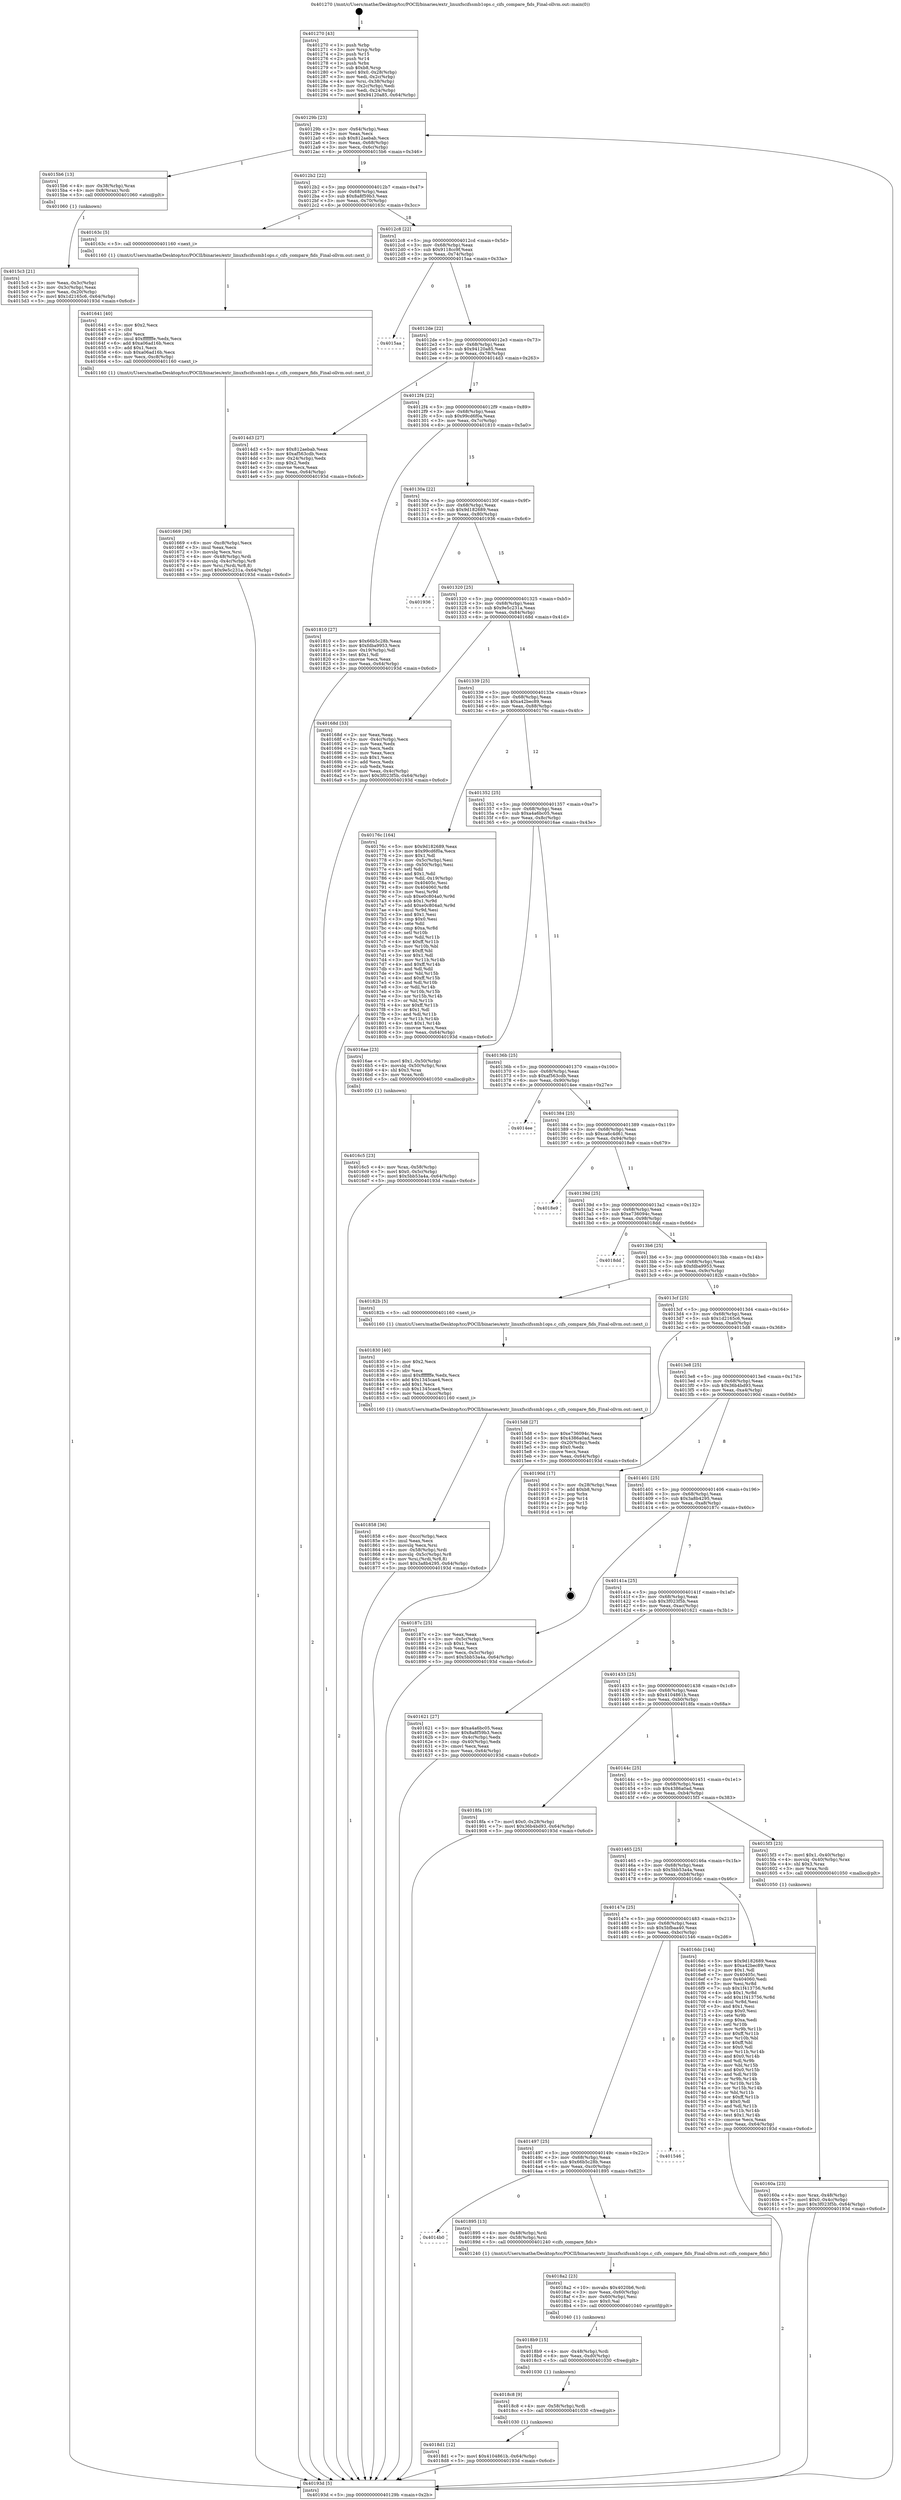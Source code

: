 digraph "0x401270" {
  label = "0x401270 (/mnt/c/Users/mathe/Desktop/tcc/POCII/binaries/extr_linuxfscifssmb1ops.c_cifs_compare_fids_Final-ollvm.out::main(0))"
  labelloc = "t"
  node[shape=record]

  Entry [label="",width=0.3,height=0.3,shape=circle,fillcolor=black,style=filled]
  "0x40129b" [label="{
     0x40129b [23]\l
     | [instrs]\l
     &nbsp;&nbsp;0x40129b \<+3\>: mov -0x64(%rbp),%eax\l
     &nbsp;&nbsp;0x40129e \<+2\>: mov %eax,%ecx\l
     &nbsp;&nbsp;0x4012a0 \<+6\>: sub $0x812aebab,%ecx\l
     &nbsp;&nbsp;0x4012a6 \<+3\>: mov %eax,-0x68(%rbp)\l
     &nbsp;&nbsp;0x4012a9 \<+3\>: mov %ecx,-0x6c(%rbp)\l
     &nbsp;&nbsp;0x4012ac \<+6\>: je 00000000004015b6 \<main+0x346\>\l
  }"]
  "0x4015b6" [label="{
     0x4015b6 [13]\l
     | [instrs]\l
     &nbsp;&nbsp;0x4015b6 \<+4\>: mov -0x38(%rbp),%rax\l
     &nbsp;&nbsp;0x4015ba \<+4\>: mov 0x8(%rax),%rdi\l
     &nbsp;&nbsp;0x4015be \<+5\>: call 0000000000401060 \<atoi@plt\>\l
     | [calls]\l
     &nbsp;&nbsp;0x401060 \{1\} (unknown)\l
  }"]
  "0x4012b2" [label="{
     0x4012b2 [22]\l
     | [instrs]\l
     &nbsp;&nbsp;0x4012b2 \<+5\>: jmp 00000000004012b7 \<main+0x47\>\l
     &nbsp;&nbsp;0x4012b7 \<+3\>: mov -0x68(%rbp),%eax\l
     &nbsp;&nbsp;0x4012ba \<+5\>: sub $0x8a8f59b3,%eax\l
     &nbsp;&nbsp;0x4012bf \<+3\>: mov %eax,-0x70(%rbp)\l
     &nbsp;&nbsp;0x4012c2 \<+6\>: je 000000000040163c \<main+0x3cc\>\l
  }"]
  Exit [label="",width=0.3,height=0.3,shape=circle,fillcolor=black,style=filled,peripheries=2]
  "0x40163c" [label="{
     0x40163c [5]\l
     | [instrs]\l
     &nbsp;&nbsp;0x40163c \<+5\>: call 0000000000401160 \<next_i\>\l
     | [calls]\l
     &nbsp;&nbsp;0x401160 \{1\} (/mnt/c/Users/mathe/Desktop/tcc/POCII/binaries/extr_linuxfscifssmb1ops.c_cifs_compare_fids_Final-ollvm.out::next_i)\l
  }"]
  "0x4012c8" [label="{
     0x4012c8 [22]\l
     | [instrs]\l
     &nbsp;&nbsp;0x4012c8 \<+5\>: jmp 00000000004012cd \<main+0x5d\>\l
     &nbsp;&nbsp;0x4012cd \<+3\>: mov -0x68(%rbp),%eax\l
     &nbsp;&nbsp;0x4012d0 \<+5\>: sub $0x9118cc9f,%eax\l
     &nbsp;&nbsp;0x4012d5 \<+3\>: mov %eax,-0x74(%rbp)\l
     &nbsp;&nbsp;0x4012d8 \<+6\>: je 00000000004015aa \<main+0x33a\>\l
  }"]
  "0x4018d1" [label="{
     0x4018d1 [12]\l
     | [instrs]\l
     &nbsp;&nbsp;0x4018d1 \<+7\>: movl $0x4104861b,-0x64(%rbp)\l
     &nbsp;&nbsp;0x4018d8 \<+5\>: jmp 000000000040193d \<main+0x6cd\>\l
  }"]
  "0x4015aa" [label="{
     0x4015aa\l
  }", style=dashed]
  "0x4012de" [label="{
     0x4012de [22]\l
     | [instrs]\l
     &nbsp;&nbsp;0x4012de \<+5\>: jmp 00000000004012e3 \<main+0x73\>\l
     &nbsp;&nbsp;0x4012e3 \<+3\>: mov -0x68(%rbp),%eax\l
     &nbsp;&nbsp;0x4012e6 \<+5\>: sub $0x94120a85,%eax\l
     &nbsp;&nbsp;0x4012eb \<+3\>: mov %eax,-0x78(%rbp)\l
     &nbsp;&nbsp;0x4012ee \<+6\>: je 00000000004014d3 \<main+0x263\>\l
  }"]
  "0x4018c8" [label="{
     0x4018c8 [9]\l
     | [instrs]\l
     &nbsp;&nbsp;0x4018c8 \<+4\>: mov -0x58(%rbp),%rdi\l
     &nbsp;&nbsp;0x4018cc \<+5\>: call 0000000000401030 \<free@plt\>\l
     | [calls]\l
     &nbsp;&nbsp;0x401030 \{1\} (unknown)\l
  }"]
  "0x4014d3" [label="{
     0x4014d3 [27]\l
     | [instrs]\l
     &nbsp;&nbsp;0x4014d3 \<+5\>: mov $0x812aebab,%eax\l
     &nbsp;&nbsp;0x4014d8 \<+5\>: mov $0xaf563cdb,%ecx\l
     &nbsp;&nbsp;0x4014dd \<+3\>: mov -0x24(%rbp),%edx\l
     &nbsp;&nbsp;0x4014e0 \<+3\>: cmp $0x2,%edx\l
     &nbsp;&nbsp;0x4014e3 \<+3\>: cmovne %ecx,%eax\l
     &nbsp;&nbsp;0x4014e6 \<+3\>: mov %eax,-0x64(%rbp)\l
     &nbsp;&nbsp;0x4014e9 \<+5\>: jmp 000000000040193d \<main+0x6cd\>\l
  }"]
  "0x4012f4" [label="{
     0x4012f4 [22]\l
     | [instrs]\l
     &nbsp;&nbsp;0x4012f4 \<+5\>: jmp 00000000004012f9 \<main+0x89\>\l
     &nbsp;&nbsp;0x4012f9 \<+3\>: mov -0x68(%rbp),%eax\l
     &nbsp;&nbsp;0x4012fc \<+5\>: sub $0x99cd6f0a,%eax\l
     &nbsp;&nbsp;0x401301 \<+3\>: mov %eax,-0x7c(%rbp)\l
     &nbsp;&nbsp;0x401304 \<+6\>: je 0000000000401810 \<main+0x5a0\>\l
  }"]
  "0x40193d" [label="{
     0x40193d [5]\l
     | [instrs]\l
     &nbsp;&nbsp;0x40193d \<+5\>: jmp 000000000040129b \<main+0x2b\>\l
  }"]
  "0x401270" [label="{
     0x401270 [43]\l
     | [instrs]\l
     &nbsp;&nbsp;0x401270 \<+1\>: push %rbp\l
     &nbsp;&nbsp;0x401271 \<+3\>: mov %rsp,%rbp\l
     &nbsp;&nbsp;0x401274 \<+2\>: push %r15\l
     &nbsp;&nbsp;0x401276 \<+2\>: push %r14\l
     &nbsp;&nbsp;0x401278 \<+1\>: push %rbx\l
     &nbsp;&nbsp;0x401279 \<+7\>: sub $0xb8,%rsp\l
     &nbsp;&nbsp;0x401280 \<+7\>: movl $0x0,-0x28(%rbp)\l
     &nbsp;&nbsp;0x401287 \<+3\>: mov %edi,-0x2c(%rbp)\l
     &nbsp;&nbsp;0x40128a \<+4\>: mov %rsi,-0x38(%rbp)\l
     &nbsp;&nbsp;0x40128e \<+3\>: mov -0x2c(%rbp),%edi\l
     &nbsp;&nbsp;0x401291 \<+3\>: mov %edi,-0x24(%rbp)\l
     &nbsp;&nbsp;0x401294 \<+7\>: movl $0x94120a85,-0x64(%rbp)\l
  }"]
  "0x4015c3" [label="{
     0x4015c3 [21]\l
     | [instrs]\l
     &nbsp;&nbsp;0x4015c3 \<+3\>: mov %eax,-0x3c(%rbp)\l
     &nbsp;&nbsp;0x4015c6 \<+3\>: mov -0x3c(%rbp),%eax\l
     &nbsp;&nbsp;0x4015c9 \<+3\>: mov %eax,-0x20(%rbp)\l
     &nbsp;&nbsp;0x4015cc \<+7\>: movl $0x1d2165c6,-0x64(%rbp)\l
     &nbsp;&nbsp;0x4015d3 \<+5\>: jmp 000000000040193d \<main+0x6cd\>\l
  }"]
  "0x4018b9" [label="{
     0x4018b9 [15]\l
     | [instrs]\l
     &nbsp;&nbsp;0x4018b9 \<+4\>: mov -0x48(%rbp),%rdi\l
     &nbsp;&nbsp;0x4018bd \<+6\>: mov %eax,-0xd0(%rbp)\l
     &nbsp;&nbsp;0x4018c3 \<+5\>: call 0000000000401030 \<free@plt\>\l
     | [calls]\l
     &nbsp;&nbsp;0x401030 \{1\} (unknown)\l
  }"]
  "0x401810" [label="{
     0x401810 [27]\l
     | [instrs]\l
     &nbsp;&nbsp;0x401810 \<+5\>: mov $0x66b5c28b,%eax\l
     &nbsp;&nbsp;0x401815 \<+5\>: mov $0xfdba9953,%ecx\l
     &nbsp;&nbsp;0x40181a \<+3\>: mov -0x19(%rbp),%dl\l
     &nbsp;&nbsp;0x40181d \<+3\>: test $0x1,%dl\l
     &nbsp;&nbsp;0x401820 \<+3\>: cmovne %ecx,%eax\l
     &nbsp;&nbsp;0x401823 \<+3\>: mov %eax,-0x64(%rbp)\l
     &nbsp;&nbsp;0x401826 \<+5\>: jmp 000000000040193d \<main+0x6cd\>\l
  }"]
  "0x40130a" [label="{
     0x40130a [22]\l
     | [instrs]\l
     &nbsp;&nbsp;0x40130a \<+5\>: jmp 000000000040130f \<main+0x9f\>\l
     &nbsp;&nbsp;0x40130f \<+3\>: mov -0x68(%rbp),%eax\l
     &nbsp;&nbsp;0x401312 \<+5\>: sub $0x9d182689,%eax\l
     &nbsp;&nbsp;0x401317 \<+3\>: mov %eax,-0x80(%rbp)\l
     &nbsp;&nbsp;0x40131a \<+6\>: je 0000000000401936 \<main+0x6c6\>\l
  }"]
  "0x4018a2" [label="{
     0x4018a2 [23]\l
     | [instrs]\l
     &nbsp;&nbsp;0x4018a2 \<+10\>: movabs $0x4020b6,%rdi\l
     &nbsp;&nbsp;0x4018ac \<+3\>: mov %eax,-0x60(%rbp)\l
     &nbsp;&nbsp;0x4018af \<+3\>: mov -0x60(%rbp),%esi\l
     &nbsp;&nbsp;0x4018b2 \<+2\>: mov $0x0,%al\l
     &nbsp;&nbsp;0x4018b4 \<+5\>: call 0000000000401040 \<printf@plt\>\l
     | [calls]\l
     &nbsp;&nbsp;0x401040 \{1\} (unknown)\l
  }"]
  "0x401936" [label="{
     0x401936\l
  }", style=dashed]
  "0x401320" [label="{
     0x401320 [25]\l
     | [instrs]\l
     &nbsp;&nbsp;0x401320 \<+5\>: jmp 0000000000401325 \<main+0xb5\>\l
     &nbsp;&nbsp;0x401325 \<+3\>: mov -0x68(%rbp),%eax\l
     &nbsp;&nbsp;0x401328 \<+5\>: sub $0x9e5c231a,%eax\l
     &nbsp;&nbsp;0x40132d \<+6\>: mov %eax,-0x84(%rbp)\l
     &nbsp;&nbsp;0x401333 \<+6\>: je 000000000040168d \<main+0x41d\>\l
  }"]
  "0x4014b0" [label="{
     0x4014b0\l
  }", style=dashed]
  "0x40168d" [label="{
     0x40168d [33]\l
     | [instrs]\l
     &nbsp;&nbsp;0x40168d \<+2\>: xor %eax,%eax\l
     &nbsp;&nbsp;0x40168f \<+3\>: mov -0x4c(%rbp),%ecx\l
     &nbsp;&nbsp;0x401692 \<+2\>: mov %eax,%edx\l
     &nbsp;&nbsp;0x401694 \<+2\>: sub %ecx,%edx\l
     &nbsp;&nbsp;0x401696 \<+2\>: mov %eax,%ecx\l
     &nbsp;&nbsp;0x401698 \<+3\>: sub $0x1,%ecx\l
     &nbsp;&nbsp;0x40169b \<+2\>: add %ecx,%edx\l
     &nbsp;&nbsp;0x40169d \<+2\>: sub %edx,%eax\l
     &nbsp;&nbsp;0x40169f \<+3\>: mov %eax,-0x4c(%rbp)\l
     &nbsp;&nbsp;0x4016a2 \<+7\>: movl $0x3f023f5b,-0x64(%rbp)\l
     &nbsp;&nbsp;0x4016a9 \<+5\>: jmp 000000000040193d \<main+0x6cd\>\l
  }"]
  "0x401339" [label="{
     0x401339 [25]\l
     | [instrs]\l
     &nbsp;&nbsp;0x401339 \<+5\>: jmp 000000000040133e \<main+0xce\>\l
     &nbsp;&nbsp;0x40133e \<+3\>: mov -0x68(%rbp),%eax\l
     &nbsp;&nbsp;0x401341 \<+5\>: sub $0xa42bec89,%eax\l
     &nbsp;&nbsp;0x401346 \<+6\>: mov %eax,-0x88(%rbp)\l
     &nbsp;&nbsp;0x40134c \<+6\>: je 000000000040176c \<main+0x4fc\>\l
  }"]
  "0x401895" [label="{
     0x401895 [13]\l
     | [instrs]\l
     &nbsp;&nbsp;0x401895 \<+4\>: mov -0x48(%rbp),%rdi\l
     &nbsp;&nbsp;0x401899 \<+4\>: mov -0x58(%rbp),%rsi\l
     &nbsp;&nbsp;0x40189d \<+5\>: call 0000000000401240 \<cifs_compare_fids\>\l
     | [calls]\l
     &nbsp;&nbsp;0x401240 \{1\} (/mnt/c/Users/mathe/Desktop/tcc/POCII/binaries/extr_linuxfscifssmb1ops.c_cifs_compare_fids_Final-ollvm.out::cifs_compare_fids)\l
  }"]
  "0x40176c" [label="{
     0x40176c [164]\l
     | [instrs]\l
     &nbsp;&nbsp;0x40176c \<+5\>: mov $0x9d182689,%eax\l
     &nbsp;&nbsp;0x401771 \<+5\>: mov $0x99cd6f0a,%ecx\l
     &nbsp;&nbsp;0x401776 \<+2\>: mov $0x1,%dl\l
     &nbsp;&nbsp;0x401778 \<+3\>: mov -0x5c(%rbp),%esi\l
     &nbsp;&nbsp;0x40177b \<+3\>: cmp -0x50(%rbp),%esi\l
     &nbsp;&nbsp;0x40177e \<+4\>: setl %dil\l
     &nbsp;&nbsp;0x401782 \<+4\>: and $0x1,%dil\l
     &nbsp;&nbsp;0x401786 \<+4\>: mov %dil,-0x19(%rbp)\l
     &nbsp;&nbsp;0x40178a \<+7\>: mov 0x40405c,%esi\l
     &nbsp;&nbsp;0x401791 \<+8\>: mov 0x404060,%r8d\l
     &nbsp;&nbsp;0x401799 \<+3\>: mov %esi,%r9d\l
     &nbsp;&nbsp;0x40179c \<+7\>: sub $0xe0c804a0,%r9d\l
     &nbsp;&nbsp;0x4017a3 \<+4\>: sub $0x1,%r9d\l
     &nbsp;&nbsp;0x4017a7 \<+7\>: add $0xe0c804a0,%r9d\l
     &nbsp;&nbsp;0x4017ae \<+4\>: imul %r9d,%esi\l
     &nbsp;&nbsp;0x4017b2 \<+3\>: and $0x1,%esi\l
     &nbsp;&nbsp;0x4017b5 \<+3\>: cmp $0x0,%esi\l
     &nbsp;&nbsp;0x4017b8 \<+4\>: sete %dil\l
     &nbsp;&nbsp;0x4017bc \<+4\>: cmp $0xa,%r8d\l
     &nbsp;&nbsp;0x4017c0 \<+4\>: setl %r10b\l
     &nbsp;&nbsp;0x4017c4 \<+3\>: mov %dil,%r11b\l
     &nbsp;&nbsp;0x4017c7 \<+4\>: xor $0xff,%r11b\l
     &nbsp;&nbsp;0x4017cb \<+3\>: mov %r10b,%bl\l
     &nbsp;&nbsp;0x4017ce \<+3\>: xor $0xff,%bl\l
     &nbsp;&nbsp;0x4017d1 \<+3\>: xor $0x1,%dl\l
     &nbsp;&nbsp;0x4017d4 \<+3\>: mov %r11b,%r14b\l
     &nbsp;&nbsp;0x4017d7 \<+4\>: and $0xff,%r14b\l
     &nbsp;&nbsp;0x4017db \<+3\>: and %dl,%dil\l
     &nbsp;&nbsp;0x4017de \<+3\>: mov %bl,%r15b\l
     &nbsp;&nbsp;0x4017e1 \<+4\>: and $0xff,%r15b\l
     &nbsp;&nbsp;0x4017e5 \<+3\>: and %dl,%r10b\l
     &nbsp;&nbsp;0x4017e8 \<+3\>: or %dil,%r14b\l
     &nbsp;&nbsp;0x4017eb \<+3\>: or %r10b,%r15b\l
     &nbsp;&nbsp;0x4017ee \<+3\>: xor %r15b,%r14b\l
     &nbsp;&nbsp;0x4017f1 \<+3\>: or %bl,%r11b\l
     &nbsp;&nbsp;0x4017f4 \<+4\>: xor $0xff,%r11b\l
     &nbsp;&nbsp;0x4017f8 \<+3\>: or $0x1,%dl\l
     &nbsp;&nbsp;0x4017fb \<+3\>: and %dl,%r11b\l
     &nbsp;&nbsp;0x4017fe \<+3\>: or %r11b,%r14b\l
     &nbsp;&nbsp;0x401801 \<+4\>: test $0x1,%r14b\l
     &nbsp;&nbsp;0x401805 \<+3\>: cmovne %ecx,%eax\l
     &nbsp;&nbsp;0x401808 \<+3\>: mov %eax,-0x64(%rbp)\l
     &nbsp;&nbsp;0x40180b \<+5\>: jmp 000000000040193d \<main+0x6cd\>\l
  }"]
  "0x401352" [label="{
     0x401352 [25]\l
     | [instrs]\l
     &nbsp;&nbsp;0x401352 \<+5\>: jmp 0000000000401357 \<main+0xe7\>\l
     &nbsp;&nbsp;0x401357 \<+3\>: mov -0x68(%rbp),%eax\l
     &nbsp;&nbsp;0x40135a \<+5\>: sub $0xa4a6bc05,%eax\l
     &nbsp;&nbsp;0x40135f \<+6\>: mov %eax,-0x8c(%rbp)\l
     &nbsp;&nbsp;0x401365 \<+6\>: je 00000000004016ae \<main+0x43e\>\l
  }"]
  "0x401497" [label="{
     0x401497 [25]\l
     | [instrs]\l
     &nbsp;&nbsp;0x401497 \<+5\>: jmp 000000000040149c \<main+0x22c\>\l
     &nbsp;&nbsp;0x40149c \<+3\>: mov -0x68(%rbp),%eax\l
     &nbsp;&nbsp;0x40149f \<+5\>: sub $0x66b5c28b,%eax\l
     &nbsp;&nbsp;0x4014a4 \<+6\>: mov %eax,-0xc0(%rbp)\l
     &nbsp;&nbsp;0x4014aa \<+6\>: je 0000000000401895 \<main+0x625\>\l
  }"]
  "0x4016ae" [label="{
     0x4016ae [23]\l
     | [instrs]\l
     &nbsp;&nbsp;0x4016ae \<+7\>: movl $0x1,-0x50(%rbp)\l
     &nbsp;&nbsp;0x4016b5 \<+4\>: movslq -0x50(%rbp),%rax\l
     &nbsp;&nbsp;0x4016b9 \<+4\>: shl $0x3,%rax\l
     &nbsp;&nbsp;0x4016bd \<+3\>: mov %rax,%rdi\l
     &nbsp;&nbsp;0x4016c0 \<+5\>: call 0000000000401050 \<malloc@plt\>\l
     | [calls]\l
     &nbsp;&nbsp;0x401050 \{1\} (unknown)\l
  }"]
  "0x40136b" [label="{
     0x40136b [25]\l
     | [instrs]\l
     &nbsp;&nbsp;0x40136b \<+5\>: jmp 0000000000401370 \<main+0x100\>\l
     &nbsp;&nbsp;0x401370 \<+3\>: mov -0x68(%rbp),%eax\l
     &nbsp;&nbsp;0x401373 \<+5\>: sub $0xaf563cdb,%eax\l
     &nbsp;&nbsp;0x401378 \<+6\>: mov %eax,-0x90(%rbp)\l
     &nbsp;&nbsp;0x40137e \<+6\>: je 00000000004014ee \<main+0x27e\>\l
  }"]
  "0x401546" [label="{
     0x401546\l
  }", style=dashed]
  "0x4014ee" [label="{
     0x4014ee\l
  }", style=dashed]
  "0x401384" [label="{
     0x401384 [25]\l
     | [instrs]\l
     &nbsp;&nbsp;0x401384 \<+5\>: jmp 0000000000401389 \<main+0x119\>\l
     &nbsp;&nbsp;0x401389 \<+3\>: mov -0x68(%rbp),%eax\l
     &nbsp;&nbsp;0x40138c \<+5\>: sub $0xca6c4d61,%eax\l
     &nbsp;&nbsp;0x401391 \<+6\>: mov %eax,-0x94(%rbp)\l
     &nbsp;&nbsp;0x401397 \<+6\>: je 00000000004018e9 \<main+0x679\>\l
  }"]
  "0x401858" [label="{
     0x401858 [36]\l
     | [instrs]\l
     &nbsp;&nbsp;0x401858 \<+6\>: mov -0xcc(%rbp),%ecx\l
     &nbsp;&nbsp;0x40185e \<+3\>: imul %eax,%ecx\l
     &nbsp;&nbsp;0x401861 \<+3\>: movslq %ecx,%rsi\l
     &nbsp;&nbsp;0x401864 \<+4\>: mov -0x58(%rbp),%rdi\l
     &nbsp;&nbsp;0x401868 \<+4\>: movslq -0x5c(%rbp),%r8\l
     &nbsp;&nbsp;0x40186c \<+4\>: mov %rsi,(%rdi,%r8,8)\l
     &nbsp;&nbsp;0x401870 \<+7\>: movl $0x3a8b4295,-0x64(%rbp)\l
     &nbsp;&nbsp;0x401877 \<+5\>: jmp 000000000040193d \<main+0x6cd\>\l
  }"]
  "0x4018e9" [label="{
     0x4018e9\l
  }", style=dashed]
  "0x40139d" [label="{
     0x40139d [25]\l
     | [instrs]\l
     &nbsp;&nbsp;0x40139d \<+5\>: jmp 00000000004013a2 \<main+0x132\>\l
     &nbsp;&nbsp;0x4013a2 \<+3\>: mov -0x68(%rbp),%eax\l
     &nbsp;&nbsp;0x4013a5 \<+5\>: sub $0xe736094c,%eax\l
     &nbsp;&nbsp;0x4013aa \<+6\>: mov %eax,-0x98(%rbp)\l
     &nbsp;&nbsp;0x4013b0 \<+6\>: je 00000000004018dd \<main+0x66d\>\l
  }"]
  "0x401830" [label="{
     0x401830 [40]\l
     | [instrs]\l
     &nbsp;&nbsp;0x401830 \<+5\>: mov $0x2,%ecx\l
     &nbsp;&nbsp;0x401835 \<+1\>: cltd\l
     &nbsp;&nbsp;0x401836 \<+2\>: idiv %ecx\l
     &nbsp;&nbsp;0x401838 \<+6\>: imul $0xfffffffe,%edx,%ecx\l
     &nbsp;&nbsp;0x40183e \<+6\>: add $0x1345cae4,%ecx\l
     &nbsp;&nbsp;0x401844 \<+3\>: add $0x1,%ecx\l
     &nbsp;&nbsp;0x401847 \<+6\>: sub $0x1345cae4,%ecx\l
     &nbsp;&nbsp;0x40184d \<+6\>: mov %ecx,-0xcc(%rbp)\l
     &nbsp;&nbsp;0x401853 \<+5\>: call 0000000000401160 \<next_i\>\l
     | [calls]\l
     &nbsp;&nbsp;0x401160 \{1\} (/mnt/c/Users/mathe/Desktop/tcc/POCII/binaries/extr_linuxfscifssmb1ops.c_cifs_compare_fids_Final-ollvm.out::next_i)\l
  }"]
  "0x4018dd" [label="{
     0x4018dd\l
  }", style=dashed]
  "0x4013b6" [label="{
     0x4013b6 [25]\l
     | [instrs]\l
     &nbsp;&nbsp;0x4013b6 \<+5\>: jmp 00000000004013bb \<main+0x14b\>\l
     &nbsp;&nbsp;0x4013bb \<+3\>: mov -0x68(%rbp),%eax\l
     &nbsp;&nbsp;0x4013be \<+5\>: sub $0xfdba9953,%eax\l
     &nbsp;&nbsp;0x4013c3 \<+6\>: mov %eax,-0x9c(%rbp)\l
     &nbsp;&nbsp;0x4013c9 \<+6\>: je 000000000040182b \<main+0x5bb\>\l
  }"]
  "0x40147e" [label="{
     0x40147e [25]\l
     | [instrs]\l
     &nbsp;&nbsp;0x40147e \<+5\>: jmp 0000000000401483 \<main+0x213\>\l
     &nbsp;&nbsp;0x401483 \<+3\>: mov -0x68(%rbp),%eax\l
     &nbsp;&nbsp;0x401486 \<+5\>: sub $0x5bfbaa40,%eax\l
     &nbsp;&nbsp;0x40148b \<+6\>: mov %eax,-0xbc(%rbp)\l
     &nbsp;&nbsp;0x401491 \<+6\>: je 0000000000401546 \<main+0x2d6\>\l
  }"]
  "0x40182b" [label="{
     0x40182b [5]\l
     | [instrs]\l
     &nbsp;&nbsp;0x40182b \<+5\>: call 0000000000401160 \<next_i\>\l
     | [calls]\l
     &nbsp;&nbsp;0x401160 \{1\} (/mnt/c/Users/mathe/Desktop/tcc/POCII/binaries/extr_linuxfscifssmb1ops.c_cifs_compare_fids_Final-ollvm.out::next_i)\l
  }"]
  "0x4013cf" [label="{
     0x4013cf [25]\l
     | [instrs]\l
     &nbsp;&nbsp;0x4013cf \<+5\>: jmp 00000000004013d4 \<main+0x164\>\l
     &nbsp;&nbsp;0x4013d4 \<+3\>: mov -0x68(%rbp),%eax\l
     &nbsp;&nbsp;0x4013d7 \<+5\>: sub $0x1d2165c6,%eax\l
     &nbsp;&nbsp;0x4013dc \<+6\>: mov %eax,-0xa0(%rbp)\l
     &nbsp;&nbsp;0x4013e2 \<+6\>: je 00000000004015d8 \<main+0x368\>\l
  }"]
  "0x4016dc" [label="{
     0x4016dc [144]\l
     | [instrs]\l
     &nbsp;&nbsp;0x4016dc \<+5\>: mov $0x9d182689,%eax\l
     &nbsp;&nbsp;0x4016e1 \<+5\>: mov $0xa42bec89,%ecx\l
     &nbsp;&nbsp;0x4016e6 \<+2\>: mov $0x1,%dl\l
     &nbsp;&nbsp;0x4016e8 \<+7\>: mov 0x40405c,%esi\l
     &nbsp;&nbsp;0x4016ef \<+7\>: mov 0x404060,%edi\l
     &nbsp;&nbsp;0x4016f6 \<+3\>: mov %esi,%r8d\l
     &nbsp;&nbsp;0x4016f9 \<+7\>: sub $0x1f413756,%r8d\l
     &nbsp;&nbsp;0x401700 \<+4\>: sub $0x1,%r8d\l
     &nbsp;&nbsp;0x401704 \<+7\>: add $0x1f413756,%r8d\l
     &nbsp;&nbsp;0x40170b \<+4\>: imul %r8d,%esi\l
     &nbsp;&nbsp;0x40170f \<+3\>: and $0x1,%esi\l
     &nbsp;&nbsp;0x401712 \<+3\>: cmp $0x0,%esi\l
     &nbsp;&nbsp;0x401715 \<+4\>: sete %r9b\l
     &nbsp;&nbsp;0x401719 \<+3\>: cmp $0xa,%edi\l
     &nbsp;&nbsp;0x40171c \<+4\>: setl %r10b\l
     &nbsp;&nbsp;0x401720 \<+3\>: mov %r9b,%r11b\l
     &nbsp;&nbsp;0x401723 \<+4\>: xor $0xff,%r11b\l
     &nbsp;&nbsp;0x401727 \<+3\>: mov %r10b,%bl\l
     &nbsp;&nbsp;0x40172a \<+3\>: xor $0xff,%bl\l
     &nbsp;&nbsp;0x40172d \<+3\>: xor $0x0,%dl\l
     &nbsp;&nbsp;0x401730 \<+3\>: mov %r11b,%r14b\l
     &nbsp;&nbsp;0x401733 \<+4\>: and $0x0,%r14b\l
     &nbsp;&nbsp;0x401737 \<+3\>: and %dl,%r9b\l
     &nbsp;&nbsp;0x40173a \<+3\>: mov %bl,%r15b\l
     &nbsp;&nbsp;0x40173d \<+4\>: and $0x0,%r15b\l
     &nbsp;&nbsp;0x401741 \<+3\>: and %dl,%r10b\l
     &nbsp;&nbsp;0x401744 \<+3\>: or %r9b,%r14b\l
     &nbsp;&nbsp;0x401747 \<+3\>: or %r10b,%r15b\l
     &nbsp;&nbsp;0x40174a \<+3\>: xor %r15b,%r14b\l
     &nbsp;&nbsp;0x40174d \<+3\>: or %bl,%r11b\l
     &nbsp;&nbsp;0x401750 \<+4\>: xor $0xff,%r11b\l
     &nbsp;&nbsp;0x401754 \<+3\>: or $0x0,%dl\l
     &nbsp;&nbsp;0x401757 \<+3\>: and %dl,%r11b\l
     &nbsp;&nbsp;0x40175a \<+3\>: or %r11b,%r14b\l
     &nbsp;&nbsp;0x40175d \<+4\>: test $0x1,%r14b\l
     &nbsp;&nbsp;0x401761 \<+3\>: cmovne %ecx,%eax\l
     &nbsp;&nbsp;0x401764 \<+3\>: mov %eax,-0x64(%rbp)\l
     &nbsp;&nbsp;0x401767 \<+5\>: jmp 000000000040193d \<main+0x6cd\>\l
  }"]
  "0x4015d8" [label="{
     0x4015d8 [27]\l
     | [instrs]\l
     &nbsp;&nbsp;0x4015d8 \<+5\>: mov $0xe736094c,%eax\l
     &nbsp;&nbsp;0x4015dd \<+5\>: mov $0x4386a0ad,%ecx\l
     &nbsp;&nbsp;0x4015e2 \<+3\>: mov -0x20(%rbp),%edx\l
     &nbsp;&nbsp;0x4015e5 \<+3\>: cmp $0x0,%edx\l
     &nbsp;&nbsp;0x4015e8 \<+3\>: cmove %ecx,%eax\l
     &nbsp;&nbsp;0x4015eb \<+3\>: mov %eax,-0x64(%rbp)\l
     &nbsp;&nbsp;0x4015ee \<+5\>: jmp 000000000040193d \<main+0x6cd\>\l
  }"]
  "0x4013e8" [label="{
     0x4013e8 [25]\l
     | [instrs]\l
     &nbsp;&nbsp;0x4013e8 \<+5\>: jmp 00000000004013ed \<main+0x17d\>\l
     &nbsp;&nbsp;0x4013ed \<+3\>: mov -0x68(%rbp),%eax\l
     &nbsp;&nbsp;0x4013f0 \<+5\>: sub $0x36b4bd93,%eax\l
     &nbsp;&nbsp;0x4013f5 \<+6\>: mov %eax,-0xa4(%rbp)\l
     &nbsp;&nbsp;0x4013fb \<+6\>: je 000000000040190d \<main+0x69d\>\l
  }"]
  "0x4016c5" [label="{
     0x4016c5 [23]\l
     | [instrs]\l
     &nbsp;&nbsp;0x4016c5 \<+4\>: mov %rax,-0x58(%rbp)\l
     &nbsp;&nbsp;0x4016c9 \<+7\>: movl $0x0,-0x5c(%rbp)\l
     &nbsp;&nbsp;0x4016d0 \<+7\>: movl $0x5bb53a4a,-0x64(%rbp)\l
     &nbsp;&nbsp;0x4016d7 \<+5\>: jmp 000000000040193d \<main+0x6cd\>\l
  }"]
  "0x40190d" [label="{
     0x40190d [17]\l
     | [instrs]\l
     &nbsp;&nbsp;0x40190d \<+3\>: mov -0x28(%rbp),%eax\l
     &nbsp;&nbsp;0x401910 \<+7\>: add $0xb8,%rsp\l
     &nbsp;&nbsp;0x401917 \<+1\>: pop %rbx\l
     &nbsp;&nbsp;0x401918 \<+2\>: pop %r14\l
     &nbsp;&nbsp;0x40191a \<+2\>: pop %r15\l
     &nbsp;&nbsp;0x40191c \<+1\>: pop %rbp\l
     &nbsp;&nbsp;0x40191d \<+1\>: ret\l
  }"]
  "0x401401" [label="{
     0x401401 [25]\l
     | [instrs]\l
     &nbsp;&nbsp;0x401401 \<+5\>: jmp 0000000000401406 \<main+0x196\>\l
     &nbsp;&nbsp;0x401406 \<+3\>: mov -0x68(%rbp),%eax\l
     &nbsp;&nbsp;0x401409 \<+5\>: sub $0x3a8b4295,%eax\l
     &nbsp;&nbsp;0x40140e \<+6\>: mov %eax,-0xa8(%rbp)\l
     &nbsp;&nbsp;0x401414 \<+6\>: je 000000000040187c \<main+0x60c\>\l
  }"]
  "0x401669" [label="{
     0x401669 [36]\l
     | [instrs]\l
     &nbsp;&nbsp;0x401669 \<+6\>: mov -0xc8(%rbp),%ecx\l
     &nbsp;&nbsp;0x40166f \<+3\>: imul %eax,%ecx\l
     &nbsp;&nbsp;0x401672 \<+3\>: movslq %ecx,%rsi\l
     &nbsp;&nbsp;0x401675 \<+4\>: mov -0x48(%rbp),%rdi\l
     &nbsp;&nbsp;0x401679 \<+4\>: movslq -0x4c(%rbp),%r8\l
     &nbsp;&nbsp;0x40167d \<+4\>: mov %rsi,(%rdi,%r8,8)\l
     &nbsp;&nbsp;0x401681 \<+7\>: movl $0x9e5c231a,-0x64(%rbp)\l
     &nbsp;&nbsp;0x401688 \<+5\>: jmp 000000000040193d \<main+0x6cd\>\l
  }"]
  "0x40187c" [label="{
     0x40187c [25]\l
     | [instrs]\l
     &nbsp;&nbsp;0x40187c \<+2\>: xor %eax,%eax\l
     &nbsp;&nbsp;0x40187e \<+3\>: mov -0x5c(%rbp),%ecx\l
     &nbsp;&nbsp;0x401881 \<+3\>: sub $0x1,%eax\l
     &nbsp;&nbsp;0x401884 \<+2\>: sub %eax,%ecx\l
     &nbsp;&nbsp;0x401886 \<+3\>: mov %ecx,-0x5c(%rbp)\l
     &nbsp;&nbsp;0x401889 \<+7\>: movl $0x5bb53a4a,-0x64(%rbp)\l
     &nbsp;&nbsp;0x401890 \<+5\>: jmp 000000000040193d \<main+0x6cd\>\l
  }"]
  "0x40141a" [label="{
     0x40141a [25]\l
     | [instrs]\l
     &nbsp;&nbsp;0x40141a \<+5\>: jmp 000000000040141f \<main+0x1af\>\l
     &nbsp;&nbsp;0x40141f \<+3\>: mov -0x68(%rbp),%eax\l
     &nbsp;&nbsp;0x401422 \<+5\>: sub $0x3f023f5b,%eax\l
     &nbsp;&nbsp;0x401427 \<+6\>: mov %eax,-0xac(%rbp)\l
     &nbsp;&nbsp;0x40142d \<+6\>: je 0000000000401621 \<main+0x3b1\>\l
  }"]
  "0x401641" [label="{
     0x401641 [40]\l
     | [instrs]\l
     &nbsp;&nbsp;0x401641 \<+5\>: mov $0x2,%ecx\l
     &nbsp;&nbsp;0x401646 \<+1\>: cltd\l
     &nbsp;&nbsp;0x401647 \<+2\>: idiv %ecx\l
     &nbsp;&nbsp;0x401649 \<+6\>: imul $0xfffffffe,%edx,%ecx\l
     &nbsp;&nbsp;0x40164f \<+6\>: add $0xa06ad16b,%ecx\l
     &nbsp;&nbsp;0x401655 \<+3\>: add $0x1,%ecx\l
     &nbsp;&nbsp;0x401658 \<+6\>: sub $0xa06ad16b,%ecx\l
     &nbsp;&nbsp;0x40165e \<+6\>: mov %ecx,-0xc8(%rbp)\l
     &nbsp;&nbsp;0x401664 \<+5\>: call 0000000000401160 \<next_i\>\l
     | [calls]\l
     &nbsp;&nbsp;0x401160 \{1\} (/mnt/c/Users/mathe/Desktop/tcc/POCII/binaries/extr_linuxfscifssmb1ops.c_cifs_compare_fids_Final-ollvm.out::next_i)\l
  }"]
  "0x401621" [label="{
     0x401621 [27]\l
     | [instrs]\l
     &nbsp;&nbsp;0x401621 \<+5\>: mov $0xa4a6bc05,%eax\l
     &nbsp;&nbsp;0x401626 \<+5\>: mov $0x8a8f59b3,%ecx\l
     &nbsp;&nbsp;0x40162b \<+3\>: mov -0x4c(%rbp),%edx\l
     &nbsp;&nbsp;0x40162e \<+3\>: cmp -0x40(%rbp),%edx\l
     &nbsp;&nbsp;0x401631 \<+3\>: cmovl %ecx,%eax\l
     &nbsp;&nbsp;0x401634 \<+3\>: mov %eax,-0x64(%rbp)\l
     &nbsp;&nbsp;0x401637 \<+5\>: jmp 000000000040193d \<main+0x6cd\>\l
  }"]
  "0x401433" [label="{
     0x401433 [25]\l
     | [instrs]\l
     &nbsp;&nbsp;0x401433 \<+5\>: jmp 0000000000401438 \<main+0x1c8\>\l
     &nbsp;&nbsp;0x401438 \<+3\>: mov -0x68(%rbp),%eax\l
     &nbsp;&nbsp;0x40143b \<+5\>: sub $0x4104861b,%eax\l
     &nbsp;&nbsp;0x401440 \<+6\>: mov %eax,-0xb0(%rbp)\l
     &nbsp;&nbsp;0x401446 \<+6\>: je 00000000004018fa \<main+0x68a\>\l
  }"]
  "0x40160a" [label="{
     0x40160a [23]\l
     | [instrs]\l
     &nbsp;&nbsp;0x40160a \<+4\>: mov %rax,-0x48(%rbp)\l
     &nbsp;&nbsp;0x40160e \<+7\>: movl $0x0,-0x4c(%rbp)\l
     &nbsp;&nbsp;0x401615 \<+7\>: movl $0x3f023f5b,-0x64(%rbp)\l
     &nbsp;&nbsp;0x40161c \<+5\>: jmp 000000000040193d \<main+0x6cd\>\l
  }"]
  "0x4018fa" [label="{
     0x4018fa [19]\l
     | [instrs]\l
     &nbsp;&nbsp;0x4018fa \<+7\>: movl $0x0,-0x28(%rbp)\l
     &nbsp;&nbsp;0x401901 \<+7\>: movl $0x36b4bd93,-0x64(%rbp)\l
     &nbsp;&nbsp;0x401908 \<+5\>: jmp 000000000040193d \<main+0x6cd\>\l
  }"]
  "0x40144c" [label="{
     0x40144c [25]\l
     | [instrs]\l
     &nbsp;&nbsp;0x40144c \<+5\>: jmp 0000000000401451 \<main+0x1e1\>\l
     &nbsp;&nbsp;0x401451 \<+3\>: mov -0x68(%rbp),%eax\l
     &nbsp;&nbsp;0x401454 \<+5\>: sub $0x4386a0ad,%eax\l
     &nbsp;&nbsp;0x401459 \<+6\>: mov %eax,-0xb4(%rbp)\l
     &nbsp;&nbsp;0x40145f \<+6\>: je 00000000004015f3 \<main+0x383\>\l
  }"]
  "0x401465" [label="{
     0x401465 [25]\l
     | [instrs]\l
     &nbsp;&nbsp;0x401465 \<+5\>: jmp 000000000040146a \<main+0x1fa\>\l
     &nbsp;&nbsp;0x40146a \<+3\>: mov -0x68(%rbp),%eax\l
     &nbsp;&nbsp;0x40146d \<+5\>: sub $0x5bb53a4a,%eax\l
     &nbsp;&nbsp;0x401472 \<+6\>: mov %eax,-0xb8(%rbp)\l
     &nbsp;&nbsp;0x401478 \<+6\>: je 00000000004016dc \<main+0x46c\>\l
  }"]
  "0x4015f3" [label="{
     0x4015f3 [23]\l
     | [instrs]\l
     &nbsp;&nbsp;0x4015f3 \<+7\>: movl $0x1,-0x40(%rbp)\l
     &nbsp;&nbsp;0x4015fa \<+4\>: movslq -0x40(%rbp),%rax\l
     &nbsp;&nbsp;0x4015fe \<+4\>: shl $0x3,%rax\l
     &nbsp;&nbsp;0x401602 \<+3\>: mov %rax,%rdi\l
     &nbsp;&nbsp;0x401605 \<+5\>: call 0000000000401050 \<malloc@plt\>\l
     | [calls]\l
     &nbsp;&nbsp;0x401050 \{1\} (unknown)\l
  }"]
  Entry -> "0x401270" [label=" 1"]
  "0x40129b" -> "0x4015b6" [label=" 1"]
  "0x40129b" -> "0x4012b2" [label=" 19"]
  "0x40190d" -> Exit [label=" 1"]
  "0x4012b2" -> "0x40163c" [label=" 1"]
  "0x4012b2" -> "0x4012c8" [label=" 18"]
  "0x4018fa" -> "0x40193d" [label=" 1"]
  "0x4012c8" -> "0x4015aa" [label=" 0"]
  "0x4012c8" -> "0x4012de" [label=" 18"]
  "0x4018d1" -> "0x40193d" [label=" 1"]
  "0x4012de" -> "0x4014d3" [label=" 1"]
  "0x4012de" -> "0x4012f4" [label=" 17"]
  "0x4014d3" -> "0x40193d" [label=" 1"]
  "0x401270" -> "0x40129b" [label=" 1"]
  "0x40193d" -> "0x40129b" [label=" 19"]
  "0x4015b6" -> "0x4015c3" [label=" 1"]
  "0x4015c3" -> "0x40193d" [label=" 1"]
  "0x4018c8" -> "0x4018d1" [label=" 1"]
  "0x4012f4" -> "0x401810" [label=" 2"]
  "0x4012f4" -> "0x40130a" [label=" 15"]
  "0x4018b9" -> "0x4018c8" [label=" 1"]
  "0x40130a" -> "0x401936" [label=" 0"]
  "0x40130a" -> "0x401320" [label=" 15"]
  "0x4018a2" -> "0x4018b9" [label=" 1"]
  "0x401320" -> "0x40168d" [label=" 1"]
  "0x401320" -> "0x401339" [label=" 14"]
  "0x401895" -> "0x4018a2" [label=" 1"]
  "0x401339" -> "0x40176c" [label=" 2"]
  "0x401339" -> "0x401352" [label=" 12"]
  "0x401497" -> "0x4014b0" [label=" 0"]
  "0x401352" -> "0x4016ae" [label=" 1"]
  "0x401352" -> "0x40136b" [label=" 11"]
  "0x401497" -> "0x401895" [label=" 1"]
  "0x40136b" -> "0x4014ee" [label=" 0"]
  "0x40136b" -> "0x401384" [label=" 11"]
  "0x40147e" -> "0x401497" [label=" 1"]
  "0x401384" -> "0x4018e9" [label=" 0"]
  "0x401384" -> "0x40139d" [label=" 11"]
  "0x40147e" -> "0x401546" [label=" 0"]
  "0x40139d" -> "0x4018dd" [label=" 0"]
  "0x40139d" -> "0x4013b6" [label=" 11"]
  "0x40187c" -> "0x40193d" [label=" 1"]
  "0x4013b6" -> "0x40182b" [label=" 1"]
  "0x4013b6" -> "0x4013cf" [label=" 10"]
  "0x401858" -> "0x40193d" [label=" 1"]
  "0x4013cf" -> "0x4015d8" [label=" 1"]
  "0x4013cf" -> "0x4013e8" [label=" 9"]
  "0x4015d8" -> "0x40193d" [label=" 1"]
  "0x401830" -> "0x401858" [label=" 1"]
  "0x4013e8" -> "0x40190d" [label=" 1"]
  "0x4013e8" -> "0x401401" [label=" 8"]
  "0x401810" -> "0x40193d" [label=" 2"]
  "0x401401" -> "0x40187c" [label=" 1"]
  "0x401401" -> "0x40141a" [label=" 7"]
  "0x40176c" -> "0x40193d" [label=" 2"]
  "0x40141a" -> "0x401621" [label=" 2"]
  "0x40141a" -> "0x401433" [label=" 5"]
  "0x4016dc" -> "0x40193d" [label=" 2"]
  "0x401433" -> "0x4018fa" [label=" 1"]
  "0x401433" -> "0x40144c" [label=" 4"]
  "0x401465" -> "0x40147e" [label=" 1"]
  "0x40144c" -> "0x4015f3" [label=" 1"]
  "0x40144c" -> "0x401465" [label=" 3"]
  "0x4015f3" -> "0x40160a" [label=" 1"]
  "0x40160a" -> "0x40193d" [label=" 1"]
  "0x401621" -> "0x40193d" [label=" 2"]
  "0x40163c" -> "0x401641" [label=" 1"]
  "0x401641" -> "0x401669" [label=" 1"]
  "0x401669" -> "0x40193d" [label=" 1"]
  "0x40168d" -> "0x40193d" [label=" 1"]
  "0x4016ae" -> "0x4016c5" [label=" 1"]
  "0x4016c5" -> "0x40193d" [label=" 1"]
  "0x40182b" -> "0x401830" [label=" 1"]
  "0x401465" -> "0x4016dc" [label=" 2"]
}
